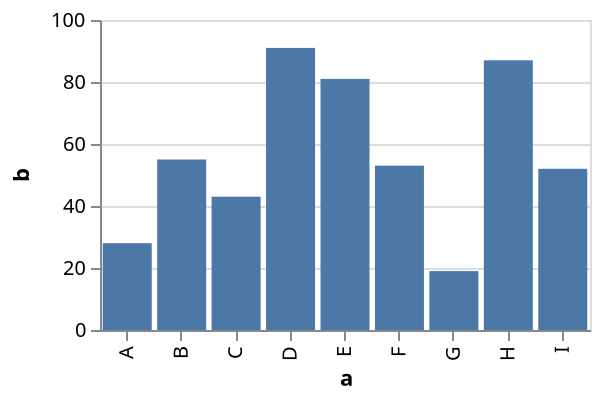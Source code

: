 {
  "$schema": "https://vega.github.io/schema/vega/v3.json",
  "description": "A simple bar chart with embedded data that fits exactly into 300px width.",
  "autosize": {"type": "fit", "contains": "padding"},
  "padding": 5,
  "width": 300,
  "height": 200,
  "style": "cell",
  "data": [
    {
      "name": "source_0",
      "values": [
        {"a": "A", "b": 28},
        {"a": "B", "b": 55},
        {"a": "C", "b": 43},
        {"a": "D", "b": 91},
        {"a": "E", "b": 81},
        {"a": "F", "b": 53},
        {"a": "G", "b": 19},
        {"a": "H", "b": 87},
        {"a": "I", "b": 52}
      ]
    },
    {
      "name": "data_0",
      "source": "source_0",
      "transform": [
        {"type": "formula", "expr": "toNumber(datum[\"b\"])", "as": "b"},
        {
          "type": "filter",
          "expr": "datum[\"b\"] !== null && !isNaN(datum[\"b\"])"
        }
      ]
    }
  ],
  "marks": [
    {
      "name": "marks",
      "type": "rect",
      "style": ["bar"],
      "from": {"data": "data_0"},
      "encode": {
        "update": {
          "fill": {"value": "#4c78a8"},
          "x": {"scale": "x", "field": "a"},
          "width": {"scale": "x", "band": true},
          "y": {"scale": "y", "field": "b"},
          "y2": {"scale": "y", "value": 0}
        }
      }
    }
  ],
  "scales": [
    {
      "name": "x",
      "type": "band",
      "domain": {"data": "data_0", "field": "a", "sort": true},
      "range": [0, {"signal": "width"}],
      "paddingInner": 0.1,
      "paddingOuter": 0.05
    },
    {
      "name": "y",
      "type": "linear",
      "domain": {"data": "data_0", "field": "b"},
      "range": [{"signal": "height"}, 0],
      "nice": true,
      "zero": true
    }
  ],
  "axes": [
    {
      "scale": "x",
      "orient": "bottom",
      "grid": false,
      "title": "a",
      "labelBaseline": "middle",
      "labelAngle": 270,
      "labelAlign": "right",
      "labelOverlap": true,
      "zindex": 1
    },
    {
      "scale": "y",
      "orient": "left",
      "grid": false,
      "title": "b",
      "labelOverlap": true,
      "tickCount": {"signal": "ceil(height/40)"},
      "zindex": 1
    },
    {
      "scale": "y",
      "orient": "left",
      "grid": true,
      "tickCount": {"signal": "ceil(height/40)"},
      "gridScale": "x",
      "domain": false,
      "labels": false,
      "maxExtent": 0,
      "minExtent": 0,
      "ticks": false,
      "zindex": 0
    }
  ],
  "config": {"axisY": {"minExtent": 30}}
}
